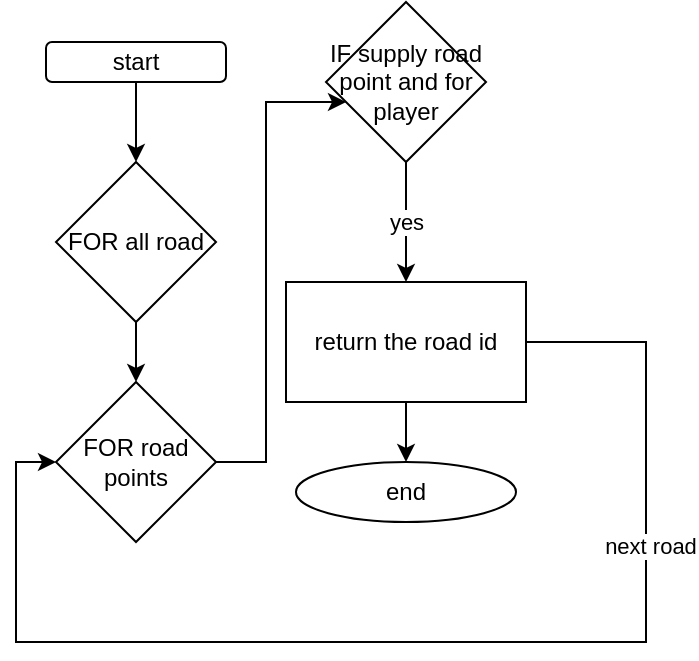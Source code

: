 <mxfile version="17.4.6" type="github">
  <diagram id="OOqziWkwRtvyv3bmPz3J" name="Page-1">
    <mxGraphModel dx="1038" dy="579" grid="1" gridSize="10" guides="1" tooltips="1" connect="1" arrows="1" fold="1" page="1" pageScale="1" pageWidth="850" pageHeight="1100" math="0" shadow="0">
      <root>
        <mxCell id="0" />
        <mxCell id="1" parent="0" />
        <mxCell id="RWmG6j1EICWJ4FtjBhtp-6" value="" style="edgeStyle=orthogonalEdgeStyle;rounded=0;orthogonalLoop=1;jettySize=auto;html=1;" edge="1" parent="1" source="RWmG6j1EICWJ4FtjBhtp-1" target="RWmG6j1EICWJ4FtjBhtp-3">
          <mxGeometry relative="1" as="geometry" />
        </mxCell>
        <mxCell id="RWmG6j1EICWJ4FtjBhtp-1" value="start" style="rounded=1;whiteSpace=wrap;html=1;" vertex="1" parent="1">
          <mxGeometry x="210" y="40" width="90" height="20" as="geometry" />
        </mxCell>
        <mxCell id="RWmG6j1EICWJ4FtjBhtp-5" value="" style="edgeStyle=orthogonalEdgeStyle;rounded=0;orthogonalLoop=1;jettySize=auto;html=1;" edge="1" parent="1" source="RWmG6j1EICWJ4FtjBhtp-3" target="RWmG6j1EICWJ4FtjBhtp-4">
          <mxGeometry relative="1" as="geometry" />
        </mxCell>
        <mxCell id="RWmG6j1EICWJ4FtjBhtp-3" value="FOR all road" style="rhombus;whiteSpace=wrap;html=1;" vertex="1" parent="1">
          <mxGeometry x="215" y="100" width="80" height="80" as="geometry" />
        </mxCell>
        <mxCell id="RWmG6j1EICWJ4FtjBhtp-8" value="" style="edgeStyle=orthogonalEdgeStyle;rounded=0;orthogonalLoop=1;jettySize=auto;html=1;" edge="1" parent="1" source="RWmG6j1EICWJ4FtjBhtp-4" target="RWmG6j1EICWJ4FtjBhtp-7">
          <mxGeometry relative="1" as="geometry">
            <Array as="points">
              <mxPoint x="320" y="250" />
              <mxPoint x="320" y="70" />
            </Array>
          </mxGeometry>
        </mxCell>
        <mxCell id="RWmG6j1EICWJ4FtjBhtp-4" value="FOR road points" style="rhombus;whiteSpace=wrap;html=1;" vertex="1" parent="1">
          <mxGeometry x="215" y="210" width="80" height="80" as="geometry" />
        </mxCell>
        <mxCell id="RWmG6j1EICWJ4FtjBhtp-10" value="yes" style="edgeStyle=orthogonalEdgeStyle;rounded=0;orthogonalLoop=1;jettySize=auto;html=1;" edge="1" parent="1" source="RWmG6j1EICWJ4FtjBhtp-7" target="RWmG6j1EICWJ4FtjBhtp-9">
          <mxGeometry relative="1" as="geometry" />
        </mxCell>
        <mxCell id="RWmG6j1EICWJ4FtjBhtp-7" value="IF supply road point and for player" style="rhombus;whiteSpace=wrap;html=1;" vertex="1" parent="1">
          <mxGeometry x="350" y="20" width="80" height="80" as="geometry" />
        </mxCell>
        <mxCell id="RWmG6j1EICWJ4FtjBhtp-12" value="" style="edgeStyle=orthogonalEdgeStyle;rounded=0;orthogonalLoop=1;jettySize=auto;html=1;" edge="1" parent="1" source="RWmG6j1EICWJ4FtjBhtp-9" target="RWmG6j1EICWJ4FtjBhtp-11">
          <mxGeometry relative="1" as="geometry" />
        </mxCell>
        <mxCell id="RWmG6j1EICWJ4FtjBhtp-13" style="edgeStyle=orthogonalEdgeStyle;rounded=0;orthogonalLoop=1;jettySize=auto;html=1;entryX=0;entryY=0.5;entryDx=0;entryDy=0;" edge="1" parent="1" source="RWmG6j1EICWJ4FtjBhtp-9" target="RWmG6j1EICWJ4FtjBhtp-4">
          <mxGeometry relative="1" as="geometry">
            <Array as="points">
              <mxPoint x="510" y="190" />
              <mxPoint x="510" y="340" />
              <mxPoint x="195" y="340" />
              <mxPoint x="195" y="250" />
            </Array>
          </mxGeometry>
        </mxCell>
        <mxCell id="RWmG6j1EICWJ4FtjBhtp-14" value="next road" style="edgeLabel;html=1;align=center;verticalAlign=middle;resizable=0;points=[];" vertex="1" connectable="0" parent="RWmG6j1EICWJ4FtjBhtp-13">
          <mxGeometry x="-0.49" y="2" relative="1" as="geometry">
            <mxPoint as="offset" />
          </mxGeometry>
        </mxCell>
        <mxCell id="RWmG6j1EICWJ4FtjBhtp-9" value="return the road id" style="whiteSpace=wrap;html=1;" vertex="1" parent="1">
          <mxGeometry x="330" y="160" width="120" height="60" as="geometry" />
        </mxCell>
        <mxCell id="RWmG6j1EICWJ4FtjBhtp-11" value="end" style="ellipse;whiteSpace=wrap;html=1;" vertex="1" parent="1">
          <mxGeometry x="335" y="250" width="110" height="30" as="geometry" />
        </mxCell>
      </root>
    </mxGraphModel>
  </diagram>
</mxfile>
